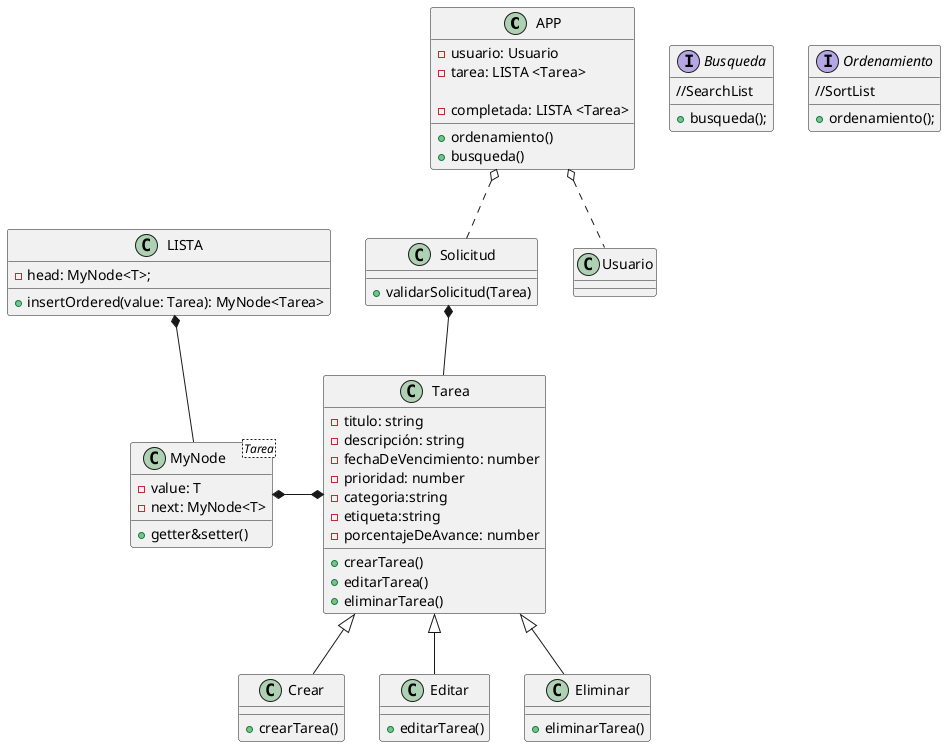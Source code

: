 @startuml TaskerApp

class APP{
    - usuario: Usuario
    - tarea: LISTA <Tarea>

    - completada: LISTA <Tarea>
    
    + ordenamiento()
    + busqueda()
}

class Solicitud {
    + validarSolicitud(Tarea)
}

'ver si es clase abstracta o anormal

class Tarea{
    - titulo: string
    - descripción: string
    - fechaDeVencimiento: number
    - prioridad: number
    - categoria:string
    - etiqueta:string
    - porcentajeDeAvance: number

    +crearTarea()
    +editarTarea()
    +eliminarTarea()

}

class Crear extends Tarea{
    + crearTarea()
}

class Editar extends Tarea{
    + editarTarea()
}

class Eliminar extends Tarea{
    + eliminarTarea()
}

interface Busqueda{
    + busqueda();
        //SearchList

}

interface Ordenamiento{
    + ordenamiento();
        //SortList
}

class LISTA{
    - head: MyNode<T>;
    + insertOrdered(value: Tarea): MyNode<Tarea>
}

class MyNode<Tarea>{
    - value: T
    - next: MyNode<T>

    + getter&setter()

}

APP o.. Solicitud
APP o.. Usuario


Solicitud *-d- Tarea

'Busqueda -- 
'Ordenamiento--

LISTA *-- MyNode

Tarea *-l-* MyNode

@enduml

/*
Creación, edición y eliminación de tareas

Los usuarios deben poder añadir fácilmente nuevas tareas a la aplicación.

Las tareas deben tener la opción de incluir un título, una descripción,
una fecha de vencimiento, un nivel de prioridad y
cualquier etiqueta o categoría relevante.

Los usuarios deben poder editar las tareas existentes para modificar sus detalles,
cargar el porcentaje de avance(0, 25, 50, 75 o 100) o marcarlas como completadas.

La aplicación debe permitir a los usuarios eliminar las tareas que ya no sean relevantes.
*/